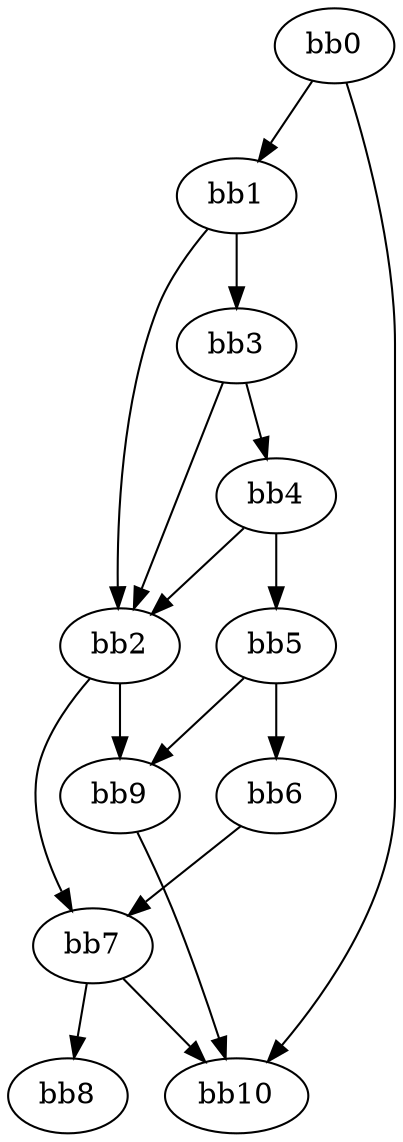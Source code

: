 digraph {
    0 [ label = "bb0\l" ]
    1 [ label = "bb1\l" ]
    2 [ label = "bb2\l" ]
    3 [ label = "bb3\l" ]
    4 [ label = "bb4\l" ]
    5 [ label = "bb5\l" ]
    6 [ label = "bb6\l" ]
    7 [ label = "bb7\l" ]
    8 [ label = "bb8\l" ]
    9 [ label = "bb9\l" ]
    10 [ label = "bb10\l" ]
    0 -> 1 [ ]
    0 -> 10 [ ]
    1 -> 2 [ ]
    1 -> 3 [ ]
    2 -> 7 [ ]
    2 -> 9 [ ]
    3 -> 2 [ ]
    3 -> 4 [ ]
    4 -> 2 [ ]
    4 -> 5 [ ]
    5 -> 6 [ ]
    5 -> 9 [ ]
    6 -> 7 [ ]
    7 -> 8 [ ]
    7 -> 10 [ ]
    9 -> 10 [ ]
}

